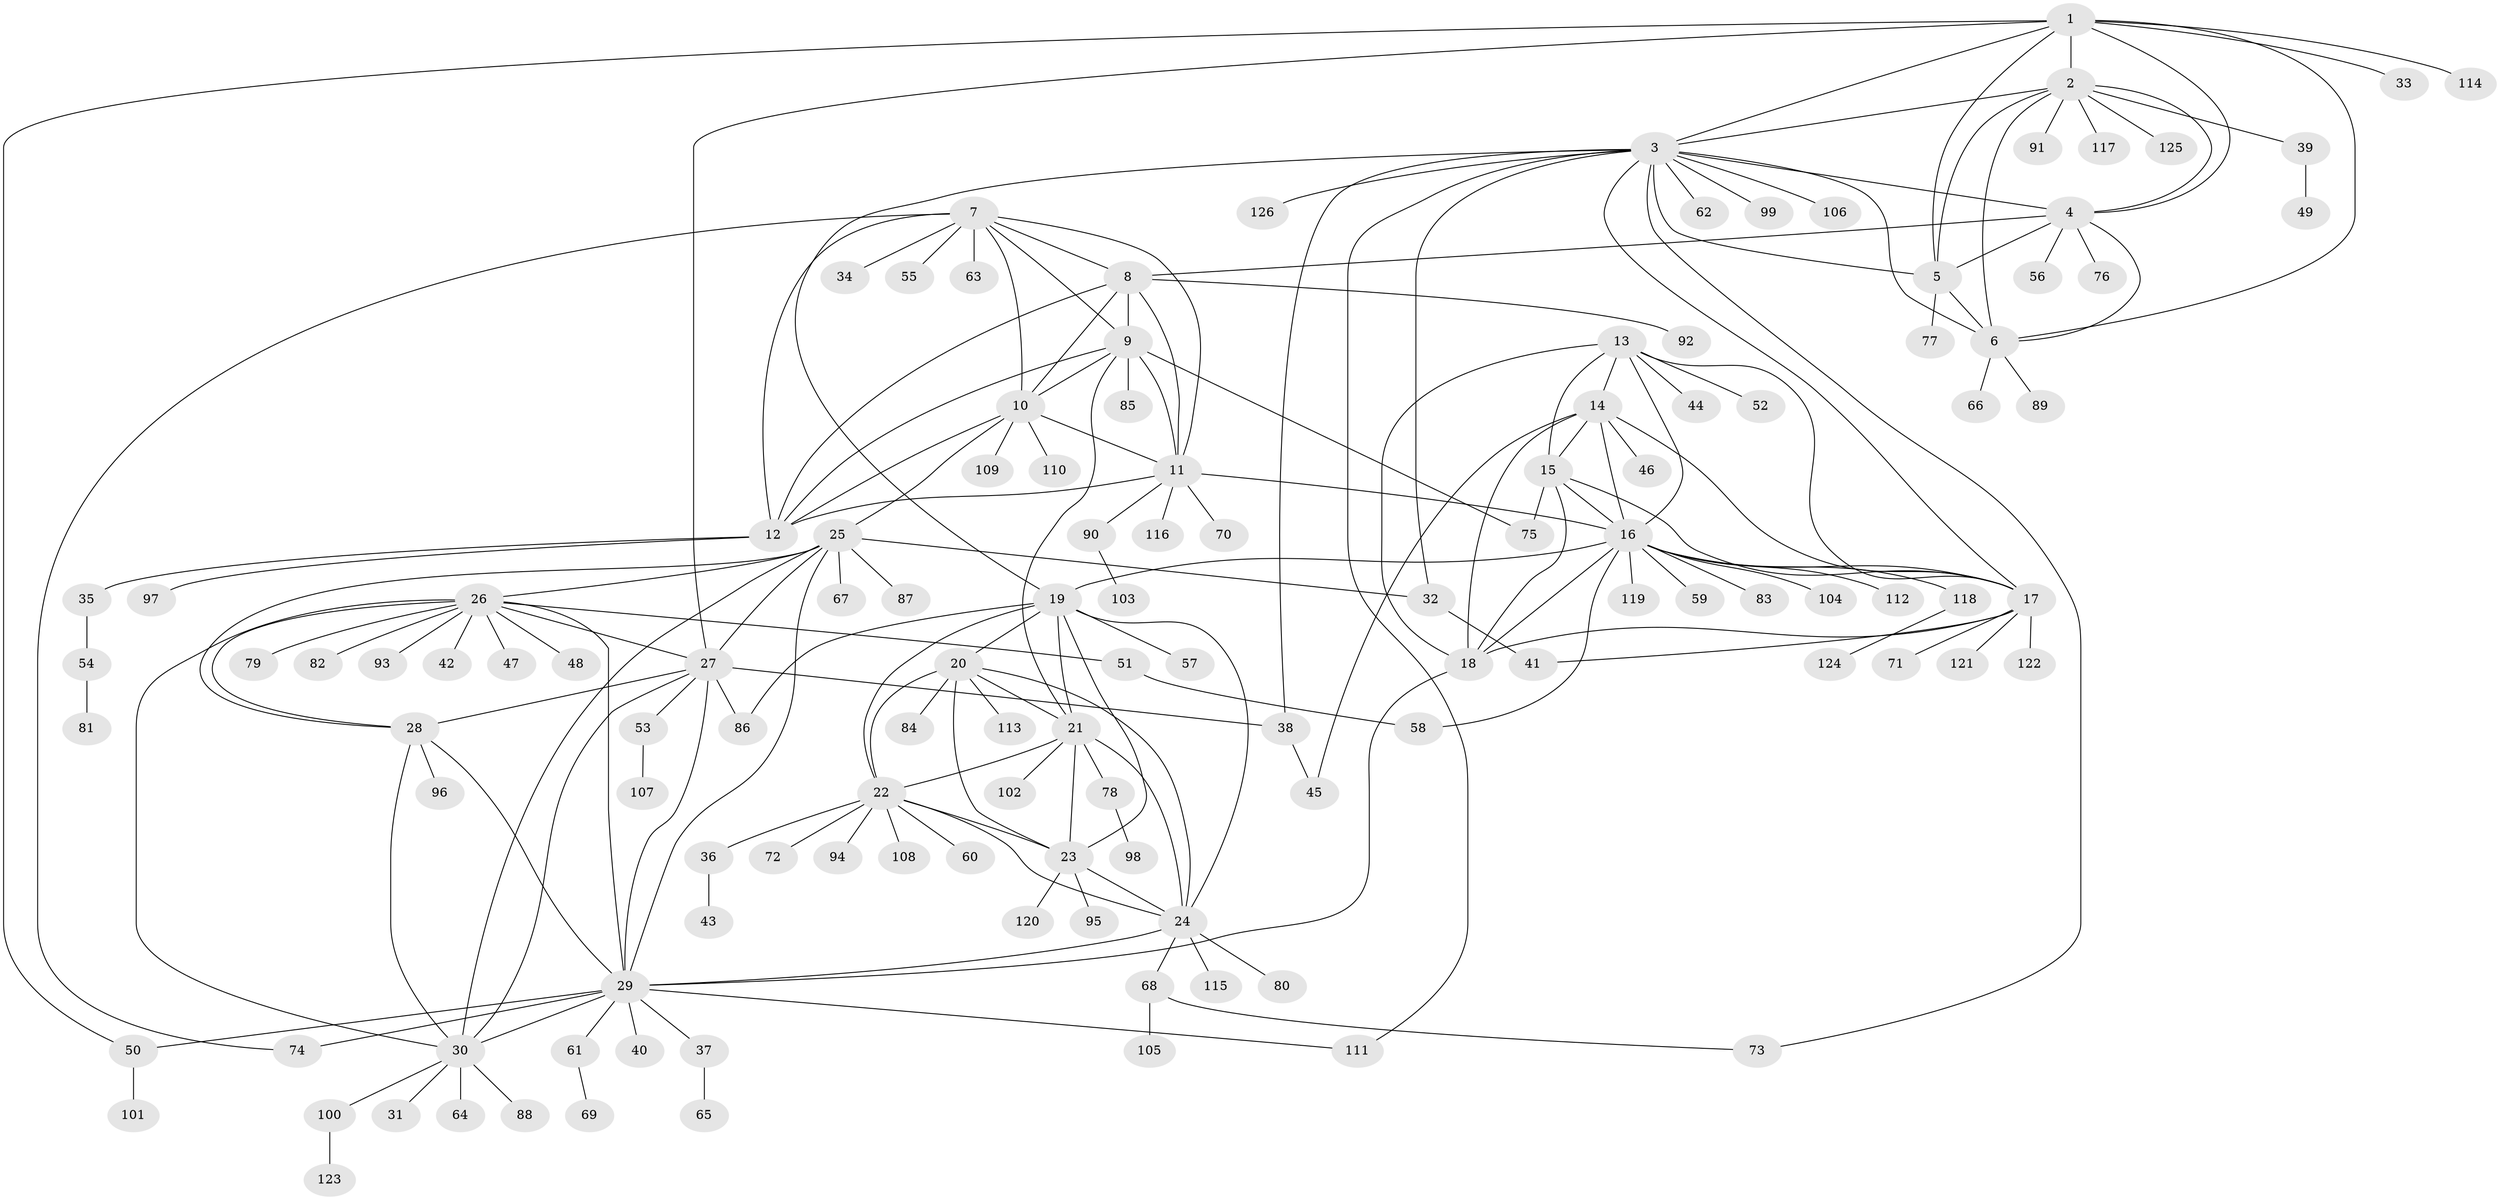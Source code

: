 // Generated by graph-tools (version 1.1) at 2025/50/03/09/25 03:50:38]
// undirected, 126 vertices, 192 edges
graph export_dot {
graph [start="1"]
  node [color=gray90,style=filled];
  1;
  2;
  3;
  4;
  5;
  6;
  7;
  8;
  9;
  10;
  11;
  12;
  13;
  14;
  15;
  16;
  17;
  18;
  19;
  20;
  21;
  22;
  23;
  24;
  25;
  26;
  27;
  28;
  29;
  30;
  31;
  32;
  33;
  34;
  35;
  36;
  37;
  38;
  39;
  40;
  41;
  42;
  43;
  44;
  45;
  46;
  47;
  48;
  49;
  50;
  51;
  52;
  53;
  54;
  55;
  56;
  57;
  58;
  59;
  60;
  61;
  62;
  63;
  64;
  65;
  66;
  67;
  68;
  69;
  70;
  71;
  72;
  73;
  74;
  75;
  76;
  77;
  78;
  79;
  80;
  81;
  82;
  83;
  84;
  85;
  86;
  87;
  88;
  89;
  90;
  91;
  92;
  93;
  94;
  95;
  96;
  97;
  98;
  99;
  100;
  101;
  102;
  103;
  104;
  105;
  106;
  107;
  108;
  109;
  110;
  111;
  112;
  113;
  114;
  115;
  116;
  117;
  118;
  119;
  120;
  121;
  122;
  123;
  124;
  125;
  126;
  1 -- 2;
  1 -- 3;
  1 -- 4;
  1 -- 5;
  1 -- 6;
  1 -- 27;
  1 -- 33;
  1 -- 50;
  1 -- 114;
  2 -- 3;
  2 -- 4;
  2 -- 5;
  2 -- 6;
  2 -- 39;
  2 -- 91;
  2 -- 117;
  2 -- 125;
  3 -- 4;
  3 -- 5;
  3 -- 6;
  3 -- 17;
  3 -- 19;
  3 -- 32;
  3 -- 38;
  3 -- 62;
  3 -- 73;
  3 -- 99;
  3 -- 106;
  3 -- 111;
  3 -- 126;
  4 -- 5;
  4 -- 6;
  4 -- 8;
  4 -- 56;
  4 -- 76;
  5 -- 6;
  5 -- 77;
  6 -- 66;
  6 -- 89;
  7 -- 8;
  7 -- 9;
  7 -- 10;
  7 -- 11;
  7 -- 12;
  7 -- 34;
  7 -- 55;
  7 -- 63;
  7 -- 74;
  8 -- 9;
  8 -- 10;
  8 -- 11;
  8 -- 12;
  8 -- 92;
  9 -- 10;
  9 -- 11;
  9 -- 12;
  9 -- 21;
  9 -- 75;
  9 -- 85;
  10 -- 11;
  10 -- 12;
  10 -- 25;
  10 -- 109;
  10 -- 110;
  11 -- 12;
  11 -- 16;
  11 -- 70;
  11 -- 90;
  11 -- 116;
  12 -- 35;
  12 -- 97;
  13 -- 14;
  13 -- 15;
  13 -- 16;
  13 -- 17;
  13 -- 18;
  13 -- 44;
  13 -- 52;
  14 -- 15;
  14 -- 16;
  14 -- 17;
  14 -- 18;
  14 -- 45;
  14 -- 46;
  15 -- 16;
  15 -- 17;
  15 -- 18;
  15 -- 75;
  16 -- 17;
  16 -- 18;
  16 -- 19;
  16 -- 58;
  16 -- 59;
  16 -- 83;
  16 -- 104;
  16 -- 112;
  16 -- 118;
  16 -- 119;
  17 -- 18;
  17 -- 41;
  17 -- 71;
  17 -- 121;
  17 -- 122;
  18 -- 29;
  19 -- 20;
  19 -- 21;
  19 -- 22;
  19 -- 23;
  19 -- 24;
  19 -- 57;
  19 -- 86;
  20 -- 21;
  20 -- 22;
  20 -- 23;
  20 -- 24;
  20 -- 84;
  20 -- 113;
  21 -- 22;
  21 -- 23;
  21 -- 24;
  21 -- 78;
  21 -- 102;
  22 -- 23;
  22 -- 24;
  22 -- 36;
  22 -- 60;
  22 -- 72;
  22 -- 94;
  22 -- 108;
  23 -- 24;
  23 -- 95;
  23 -- 120;
  24 -- 29;
  24 -- 68;
  24 -- 80;
  24 -- 115;
  25 -- 26;
  25 -- 27;
  25 -- 28;
  25 -- 29;
  25 -- 30;
  25 -- 32;
  25 -- 67;
  25 -- 87;
  26 -- 27;
  26 -- 28;
  26 -- 29;
  26 -- 30;
  26 -- 42;
  26 -- 47;
  26 -- 48;
  26 -- 51;
  26 -- 79;
  26 -- 82;
  26 -- 93;
  27 -- 28;
  27 -- 29;
  27 -- 30;
  27 -- 38;
  27 -- 53;
  27 -- 86;
  28 -- 29;
  28 -- 30;
  28 -- 96;
  29 -- 30;
  29 -- 37;
  29 -- 40;
  29 -- 50;
  29 -- 61;
  29 -- 74;
  29 -- 111;
  30 -- 31;
  30 -- 64;
  30 -- 88;
  30 -- 100;
  32 -- 41;
  35 -- 54;
  36 -- 43;
  37 -- 65;
  38 -- 45;
  39 -- 49;
  50 -- 101;
  51 -- 58;
  53 -- 107;
  54 -- 81;
  61 -- 69;
  68 -- 73;
  68 -- 105;
  78 -- 98;
  90 -- 103;
  100 -- 123;
  118 -- 124;
}
